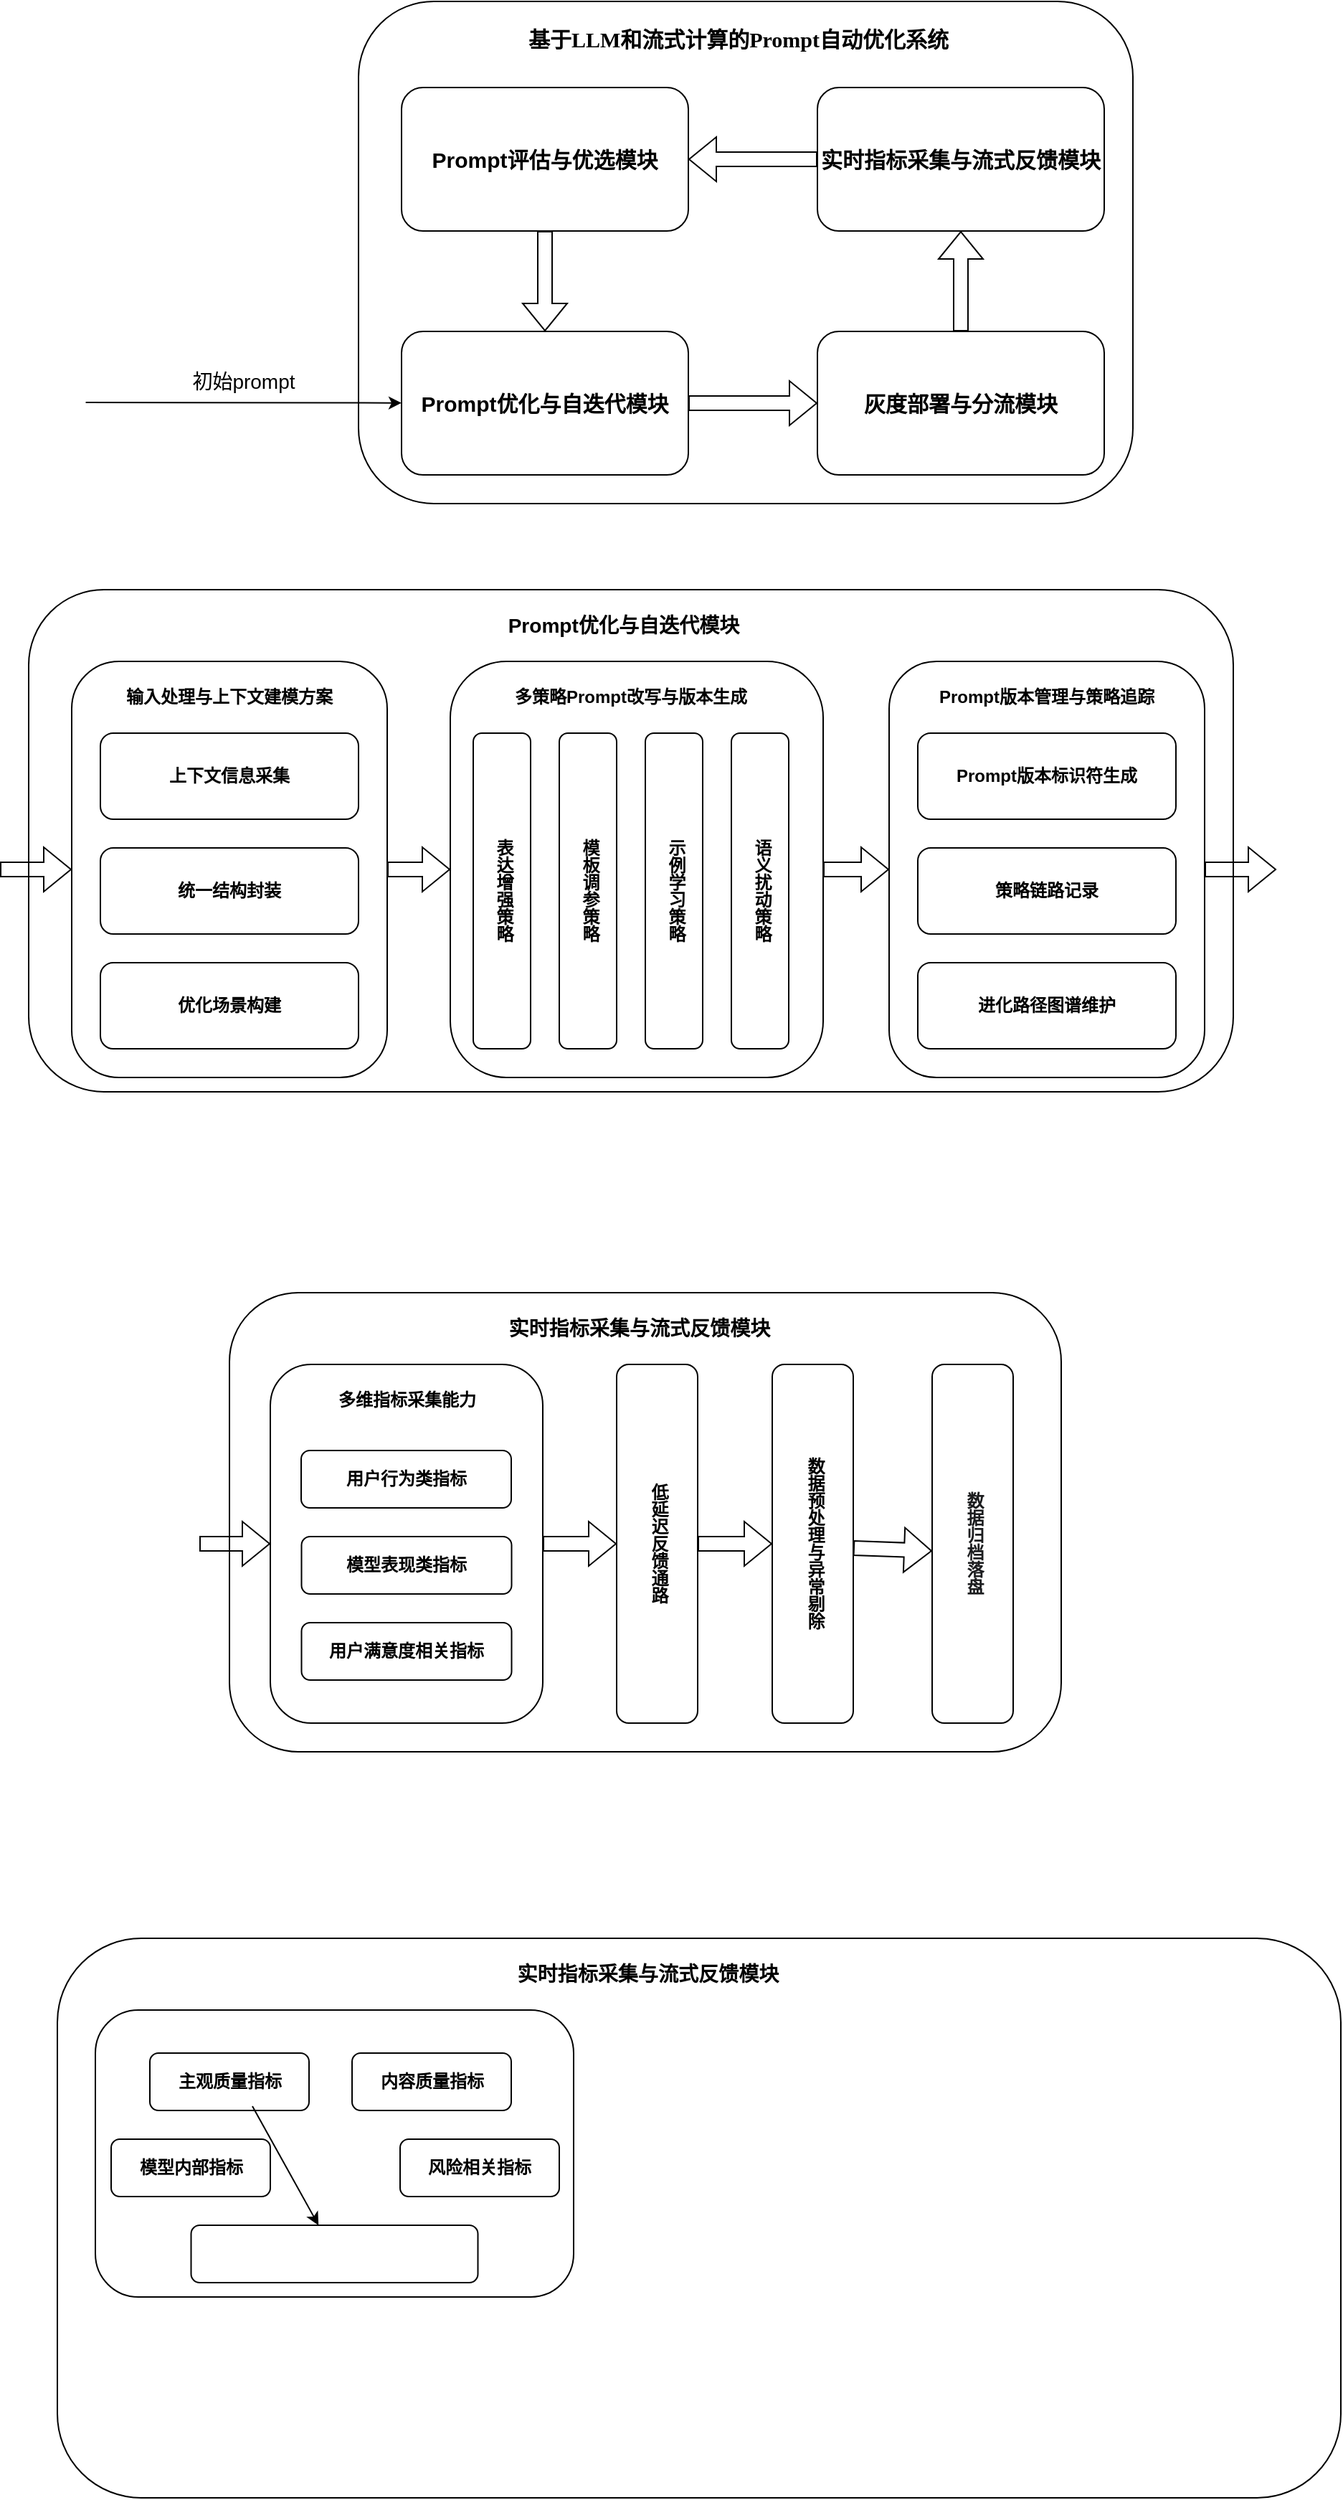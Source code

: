 <mxfile version="26.0.5">
  <diagram name="第 1 页" id="V-xzX1gbO9cOyd7zCRaQ">
    <mxGraphModel dx="2261" dy="785" grid="1" gridSize="10" guides="1" tooltips="1" connect="1" arrows="1" fold="1" page="1" pageScale="1" pageWidth="827" pageHeight="1169" math="0" shadow="0">
      <root>
        <mxCell id="0" />
        <mxCell id="1" parent="0" />
        <mxCell id="MQjwQUd3IJIm_jEPlz7Y-1" value="" style="rounded=1;whiteSpace=wrap;html=1;" vertex="1" parent="1">
          <mxGeometry x="220" y="90" width="540" height="350" as="geometry" />
        </mxCell>
        <mxCell id="MQjwQUd3IJIm_jEPlz7Y-2" value="" style="endArrow=classic;html=1;rounded=0;" edge="1" parent="1" target="MQjwQUd3IJIm_jEPlz7Y-4">
          <mxGeometry width="50" height="50" relative="1" as="geometry">
            <mxPoint x="29.78" y="369.5" as="sourcePoint" />
            <mxPoint x="280" y="369.65" as="targetPoint" />
          </mxGeometry>
        </mxCell>
        <mxCell id="MQjwQUd3IJIm_jEPlz7Y-3" value="&lt;font style=&quot;font-size: 14px;&quot;&gt;初始prompt&lt;/font&gt;" style="text;html=1;align=center;verticalAlign=middle;whiteSpace=wrap;rounded=0;" vertex="1" parent="1">
          <mxGeometry x="100" y="340" width="80" height="30" as="geometry" />
        </mxCell>
        <mxCell id="MQjwQUd3IJIm_jEPlz7Y-4" value="&lt;font style=&quot;font-size: 15px;&quot;&gt;&lt;b&gt;Prompt优化与自迭代模块&lt;/b&gt;&lt;/font&gt;" style="rounded=1;whiteSpace=wrap;html=1;" vertex="1" parent="1">
          <mxGeometry x="250" y="320" width="200" height="100" as="geometry" />
        </mxCell>
        <mxCell id="MQjwQUd3IJIm_jEPlz7Y-5" value="" style="shape=flexArrow;endArrow=classic;html=1;rounded=0;exitX=1;exitY=0.5;exitDx=0;exitDy=0;" edge="1" parent="1" source="MQjwQUd3IJIm_jEPlz7Y-4" target="MQjwQUd3IJIm_jEPlz7Y-6">
          <mxGeometry width="50" height="50" relative="1" as="geometry">
            <mxPoint x="520" y="370" as="sourcePoint" />
            <mxPoint x="570" y="330" as="targetPoint" />
          </mxGeometry>
        </mxCell>
        <mxCell id="MQjwQUd3IJIm_jEPlz7Y-6" value="&lt;font style=&quot;font-size: 15px;&quot;&gt;&lt;b&gt;灰度部署与分流模块&lt;/b&gt;&lt;/font&gt;" style="rounded=1;whiteSpace=wrap;html=1;" vertex="1" parent="1">
          <mxGeometry x="540" y="320" width="200" height="100" as="geometry" />
        </mxCell>
        <mxCell id="MQjwQUd3IJIm_jEPlz7Y-7" value="&lt;font style=&quot;font-size: 15px;&quot;&gt;&lt;b&gt;实时指标采集与流式反馈模块&lt;/b&gt;&lt;/font&gt;" style="rounded=1;whiteSpace=wrap;html=1;" vertex="1" parent="1">
          <mxGeometry x="540" y="150" width="200" height="100" as="geometry" />
        </mxCell>
        <mxCell id="MQjwQUd3IJIm_jEPlz7Y-8" value="&lt;font style=&quot;font-size: 15px;&quot;&gt;&lt;b&gt;Prompt评估与优选模块&lt;/b&gt;&lt;/font&gt;" style="rounded=1;whiteSpace=wrap;html=1;" vertex="1" parent="1">
          <mxGeometry x="250" y="150" width="200" height="100" as="geometry" />
        </mxCell>
        <mxCell id="MQjwQUd3IJIm_jEPlz7Y-9" value="" style="shape=flexArrow;endArrow=classic;html=1;rounded=0;" edge="1" parent="1" source="MQjwQUd3IJIm_jEPlz7Y-6" target="MQjwQUd3IJIm_jEPlz7Y-7">
          <mxGeometry width="50" height="50" relative="1" as="geometry">
            <mxPoint x="460" y="380" as="sourcePoint" />
            <mxPoint x="550" y="380" as="targetPoint" />
          </mxGeometry>
        </mxCell>
        <mxCell id="MQjwQUd3IJIm_jEPlz7Y-10" value="" style="shape=flexArrow;endArrow=classic;html=1;rounded=0;" edge="1" parent="1" source="MQjwQUd3IJIm_jEPlz7Y-7" target="MQjwQUd3IJIm_jEPlz7Y-8">
          <mxGeometry width="50" height="50" relative="1" as="geometry">
            <mxPoint x="650" y="330" as="sourcePoint" />
            <mxPoint x="650" y="260" as="targetPoint" />
          </mxGeometry>
        </mxCell>
        <mxCell id="MQjwQUd3IJIm_jEPlz7Y-11" value="" style="shape=flexArrow;endArrow=classic;html=1;rounded=0;" edge="1" parent="1" source="MQjwQUd3IJIm_jEPlz7Y-8" target="MQjwQUd3IJIm_jEPlz7Y-4">
          <mxGeometry width="50" height="50" relative="1" as="geometry">
            <mxPoint x="420" y="290" as="sourcePoint" />
            <mxPoint x="330" y="290" as="targetPoint" />
          </mxGeometry>
        </mxCell>
        <mxCell id="MQjwQUd3IJIm_jEPlz7Y-12" value="&lt;p style=&quot;margin: 0px; font-variant-numeric: normal; font-variant-east-asian: normal; font-variant-alternates: normal; font-size-adjust: none; font-kerning: auto; font-optical-sizing: auto; font-feature-settings: normal; font-variation-settings: normal; font-variant-position: normal; font-variant-emoji: normal; font-stretch: normal; line-height: normal; font-family: &amp;quot;PingFang SC&amp;quot;; text-align: start;&quot; class=&quot;p1&quot;&gt;&lt;b style=&quot;&quot;&gt;&lt;font style=&quot;font-size: 15px;&quot;&gt;基于LLM和流式计算的Prompt自动优化系统&lt;/font&gt;&lt;/b&gt;&lt;/p&gt;" style="text;html=1;align=center;verticalAlign=middle;whiteSpace=wrap;rounded=0;" vertex="1" parent="1">
          <mxGeometry x="330" y="100" width="310" height="30" as="geometry" />
        </mxCell>
        <mxCell id="MQjwQUd3IJIm_jEPlz7Y-13" value="" style="rounded=1;whiteSpace=wrap;html=1;" vertex="1" parent="1">
          <mxGeometry x="-10" y="500" width="840" height="350" as="geometry" />
        </mxCell>
        <mxCell id="MQjwQUd3IJIm_jEPlz7Y-14" value="" style="rounded=1;whiteSpace=wrap;html=1;" vertex="1" parent="1">
          <mxGeometry x="20" y="550" width="220" height="290" as="geometry" />
        </mxCell>
        <mxCell id="MQjwQUd3IJIm_jEPlz7Y-15" value="" style="rounded=1;whiteSpace=wrap;html=1;" vertex="1" parent="1">
          <mxGeometry x="284" y="550" width="260" height="290" as="geometry" />
        </mxCell>
        <mxCell id="MQjwQUd3IJIm_jEPlz7Y-16" value="" style="rounded=1;whiteSpace=wrap;html=1;" vertex="1" parent="1">
          <mxGeometry x="590" y="550" width="220" height="290" as="geometry" />
        </mxCell>
        <mxCell id="MQjwQUd3IJIm_jEPlz7Y-17" value="&lt;p style=&quot;margin: 0px; font-variant-numeric: normal; font-variant-east-asian: normal; font-variant-alternates: normal; font-size-adjust: none; font-kerning: auto; font-optical-sizing: auto; font-feature-settings: normal; font-variation-settings: normal; font-variant-position: normal; font-variant-emoji: normal; font-stretch: normal; line-height: normal; font-family: &amp;quot;PingFang SC&amp;quot;; text-align: start;&quot; class=&quot;p1&quot;&gt;&lt;span class=&quot;mp-morpho-clipboard-doc-data&quot; data-morpho-doc-data=&quot;{&amp;quot;token&amp;quot;:&amp;quot;eyJhbGciOiJkaXIiLCJlbmMiOiJBMjU2R0NNIiwiYXBwSWQiOjEsInVpZCI6Ik9UTGszSzE0MUIiLCJkb2NJZCI6Iklva3RoRm1QRExmdTJzIn0..PLM695F7OLUKYBq6.pLq-FQjPBczpItmwOh4ZW0uYPRhOBlbCz8YWpCEhhjt7BF-pnjSfnWdu2Fmjc7VXdDRBUoyjT-BpY-ALlnl2OXvZNR3gXWINHDP6lU0rGojfuVU5cC1_3ToAKtlT7ybksPMMETnjsgNX-z2ijbktiFu4n567qZCZvo0vowr3_w3CYDpdbulUg-4RivVGqKluaLaf5slXxZTphLpaeCs-46T8Pw.FYQd-wOyFWTnTlqUN4SDpg&amp;quot;,&amp;quot;appId&amp;quot;:&amp;quot;1&amp;quot;}&quot;&gt;&lt;/span&gt;&lt;/p&gt;&lt;h3 style=&quot;padding-left:0px&quot; data-morpho-block-id=&quot;docyg-ffece481-315d-11f0-9596-6b752d0b3ea1&quot; data-slate-node=&quot;element&quot; data-indent=&quot;0&quot; data-uuid=&quot;4383bc90-315a-11f0-a705-55c83ccfbb2d&quot; data-morpho-type=&quot;heading&quot; class=&quot;mp-heading&quot;&gt;&lt;span data-morpho-text=&quot;Prompt%E4%BC%98%E5%8C%96%E4%B8%8E%E8%87%AA%E8%BF%AD%E4%BB%A3%E6%A8%A1%E5%9D%97&quot;&gt;Prompt优化与自迭代模块&lt;/span&gt;&lt;/h3&gt;" style="text;html=1;align=center;verticalAlign=middle;whiteSpace=wrap;rounded=0;" vertex="1" parent="1">
          <mxGeometry x="250" y="510" width="310" height="30" as="geometry" />
        </mxCell>
        <mxCell id="MQjwQUd3IJIm_jEPlz7Y-18" value="&lt;b style=&quot;background-color: transparent; color: light-dark(rgb(0, 0, 0), rgb(255, 255, 255)); font-weight: bold;&quot;&gt;上下文信息采集&lt;/b&gt;&lt;span class=&quot;mp-morpho-clipboard-doc-data&quot; data-morpho-doc-data=&quot;{&amp;quot;token&amp;quot;:&amp;quot;eyJhbGciOiJkaXIiLCJlbmMiOiJBMjU2R0NNIiwiYXBwSWQiOjEsInVpZCI6Ik9UTGszSzE0MUIiLCJkb2NJZCI6Iklva3RoRm1QRExmdTJzIn0..PLM695F7OLUKYBq6.pLq-FQjPBczpItmwOh4ZW0uYPRhOBlbCz8YWpCEhhjt7BF-pnjSfnWdu2Fmjc7VXdDRBUoyjT-BpY-ALlnl2OXvZNR3gXWINHDP6lU0rGojfuVU5cC1_3ToAKtlT7ybksPMMETnjsgNX-z2ijbktiFu4n567qZCZvo0vowr3_w3CYDpdbulUg-4RivVGqKluaLaf5slXxZTphLpaeCs-46T8Pw.FYQd-wOyFWTnTlqUN4SDpg&amp;quot;,&amp;quot;appId&amp;quot;:&amp;quot;1&amp;quot;}&quot;&gt;&lt;/span&gt;" style="rounded=1;whiteSpace=wrap;html=1;" vertex="1" parent="1">
          <mxGeometry x="40" y="600" width="180" height="60" as="geometry" />
        </mxCell>
        <mxCell id="MQjwQUd3IJIm_jEPlz7Y-19" value="&lt;b style=&quot;background-color: transparent; color: light-dark(rgb(0, 0, 0), rgb(255, 255, 255)); font-weight: bold;&quot;&gt;优化场景构建&lt;/b&gt;&lt;span class=&quot;mp-morpho-clipboard-doc-data&quot; data-morpho-doc-data=&quot;{&amp;quot;token&amp;quot;:&amp;quot;eyJhbGciOiJkaXIiLCJlbmMiOiJBMjU2R0NNIiwiYXBwSWQiOjEsInVpZCI6Ik9UTGszSzE0MUIiLCJkb2NJZCI6Iklva3RoRm1QRExmdTJzIn0..PLM695F7OLUKYBq6.pLq-FQjPBczpItmwOh4ZW0uYPRhOBlbCz8YWpCEhhjt7BF-pnjSfnWdu2Fmjc7VXdDRBUoyjT-BpY-ALlnl2OXvZNR3gXWINHDP6lU0rGojfuVU5cC1_3ToAKtlT7ybksPMMETnjsgNX-z2ijbktiFu4n567qZCZvo0vowr3_w3CYDpdbulUg-4RivVGqKluaLaf5slXxZTphLpaeCs-46T8Pw.FYQd-wOyFWTnTlqUN4SDpg&amp;quot;,&amp;quot;appId&amp;quot;:&amp;quot;1&amp;quot;}&quot;&gt;&lt;/span&gt;" style="rounded=1;whiteSpace=wrap;html=1;" vertex="1" parent="1">
          <mxGeometry x="40" y="760" width="180" height="60" as="geometry" />
        </mxCell>
        <mxCell id="MQjwQUd3IJIm_jEPlz7Y-20" value="&lt;b style=&quot;background-color: transparent; color: light-dark(rgb(0, 0, 0), rgb(255, 255, 255)); font-weight: bold;&quot;&gt;统一结构封装&lt;/b&gt;&lt;span class=&quot;mp-morpho-clipboard-doc-data&quot; data-morpho-doc-data=&quot;{&amp;quot;token&amp;quot;:&amp;quot;eyJhbGciOiJkaXIiLCJlbmMiOiJBMjU2R0NNIiwiYXBwSWQiOjEsInVpZCI6Ik9UTGszSzE0MUIiLCJkb2NJZCI6Iklva3RoRm1QRExmdTJzIn0..PLM695F7OLUKYBq6.pLq-FQjPBczpItmwOh4ZW0uYPRhOBlbCz8YWpCEhhjt7BF-pnjSfnWdu2Fmjc7VXdDRBUoyjT-BpY-ALlnl2OXvZNR3gXWINHDP6lU0rGojfuVU5cC1_3ToAKtlT7ybksPMMETnjsgNX-z2ijbktiFu4n567qZCZvo0vowr3_w3CYDpdbulUg-4RivVGqKluaLaf5slXxZTphLpaeCs-46T8Pw.FYQd-wOyFWTnTlqUN4SDpg&amp;quot;,&amp;quot;appId&amp;quot;:&amp;quot;1&amp;quot;}&quot;&gt;&lt;/span&gt;" style="rounded=1;whiteSpace=wrap;html=1;" vertex="1" parent="1">
          <mxGeometry x="40" y="680" width="180" height="60" as="geometry" />
        </mxCell>
        <mxCell id="MQjwQUd3IJIm_jEPlz7Y-21" value="&lt;b style=&quot;background-color: transparent; color: light-dark(rgb(0, 0, 0), rgb(255, 255, 255)); font-weight: bold;&quot;&gt;表达增强策略&lt;/b&gt;&lt;span data-morpho-doc-data=&quot;{&amp;quot;token&amp;quot;:&amp;quot;eyJhbGciOiJkaXIiLCJlbmMiOiJBMjU2R0NNIiwiYXBwSWQiOjEsInVpZCI6Ik9UTGszSzE0MUIiLCJkb2NJZCI6Iklva3RoRm1QRExmdTJzIn0..PLM695F7OLUKYBq6.pLq-FQjPBczpItmwOh4ZW0uYPRhOBlbCz8YWpCEhhjt7BF-pnjSfnWdu2Fmjc7VXdDRBUoyjT-BpY-ALlnl2OXvZNR3gXWINHDP6lU0rGojfuVU5cC1_3ToAKtlT7ybksPMMETnjsgNX-z2ijbktiFu4n567qZCZvo0vowr3_w3CYDpdbulUg-4RivVGqKluaLaf5slXxZTphLpaeCs-46T8Pw.FYQd-wOyFWTnTlqUN4SDpg&amp;quot;,&amp;quot;appId&amp;quot;:&amp;quot;1&amp;quot;}&quot; class=&quot;mp-morpho-clipboard-doc-data&quot;&gt;&lt;/span&gt;" style="rounded=1;whiteSpace=wrap;html=1;textDirection=vertical-lr;" vertex="1" parent="1">
          <mxGeometry x="300" y="600" width="40" height="220" as="geometry" />
        </mxCell>
        <mxCell id="MQjwQUd3IJIm_jEPlz7Y-22" value="&lt;b style=&quot;background-color: transparent; color: light-dark(rgb(0, 0, 0), rgb(255, 255, 255)); font-weight: bold;&quot;&gt;模板调参策略&lt;/b&gt;&lt;span class=&quot;mp-morpho-clipboard-doc-data&quot; data-morpho-doc-data=&quot;{&amp;quot;token&amp;quot;:&amp;quot;eyJhbGciOiJkaXIiLCJlbmMiOiJBMjU2R0NNIiwiYXBwSWQiOjEsInVpZCI6Ik9UTGszSzE0MUIiLCJkb2NJZCI6Iklva3RoRm1QRExmdTJzIn0..PLM695F7OLUKYBq6.pLq-FQjPBczpItmwOh4ZW0uYPRhOBlbCz8YWpCEhhjt7BF-pnjSfnWdu2Fmjc7VXdDRBUoyjT-BpY-ALlnl2OXvZNR3gXWINHDP6lU0rGojfuVU5cC1_3ToAKtlT7ybksPMMETnjsgNX-z2ijbktiFu4n567qZCZvo0vowr3_w3CYDpdbulUg-4RivVGqKluaLaf5slXxZTphLpaeCs-46T8Pw.FYQd-wOyFWTnTlqUN4SDpg&amp;quot;,&amp;quot;appId&amp;quot;:&amp;quot;1&amp;quot;}&quot;&gt;&lt;/span&gt;" style="rounded=1;whiteSpace=wrap;html=1;textDirection=vertical-lr;" vertex="1" parent="1">
          <mxGeometry x="360" y="600" width="40" height="220" as="geometry" />
        </mxCell>
        <mxCell id="MQjwQUd3IJIm_jEPlz7Y-23" value="&lt;b style=&quot;background-color: transparent; color: light-dark(rgb(0, 0, 0), rgb(255, 255, 255)); font-weight: bold;&quot;&gt;示例学习策略&lt;/b&gt;&lt;span class=&quot;mp-morpho-clipboard-doc-data&quot; data-morpho-doc-data=&quot;{&amp;quot;token&amp;quot;:&amp;quot;eyJhbGciOiJkaXIiLCJlbmMiOiJBMjU2R0NNIiwiYXBwSWQiOjEsInVpZCI6Ik9UTGszSzE0MUIiLCJkb2NJZCI6Iklva3RoRm1QRExmdTJzIn0..PLM695F7OLUKYBq6.pLq-FQjPBczpItmwOh4ZW0uYPRhOBlbCz8YWpCEhhjt7BF-pnjSfnWdu2Fmjc7VXdDRBUoyjT-BpY-ALlnl2OXvZNR3gXWINHDP6lU0rGojfuVU5cC1_3ToAKtlT7ybksPMMETnjsgNX-z2ijbktiFu4n567qZCZvo0vowr3_w3CYDpdbulUg-4RivVGqKluaLaf5slXxZTphLpaeCs-46T8Pw.FYQd-wOyFWTnTlqUN4SDpg&amp;quot;,&amp;quot;appId&amp;quot;:&amp;quot;1&amp;quot;}&quot;&gt;&lt;/span&gt;" style="rounded=1;whiteSpace=wrap;html=1;textDirection=vertical-lr;" vertex="1" parent="1">
          <mxGeometry x="420" y="600" width="40" height="220" as="geometry" />
        </mxCell>
        <mxCell id="MQjwQUd3IJIm_jEPlz7Y-24" value="&lt;b style=&quot;background-color: transparent; color: light-dark(rgb(0, 0, 0), rgb(255, 255, 255)); font-weight: bold;&quot;&gt;语义扰动策略&lt;/b&gt;&lt;span class=&quot;mp-morpho-clipboard-doc-data&quot; data-morpho-doc-data=&quot;{&amp;quot;token&amp;quot;:&amp;quot;eyJhbGciOiJkaXIiLCJlbmMiOiJBMjU2R0NNIiwiYXBwSWQiOjEsInVpZCI6Ik9UTGszSzE0MUIiLCJkb2NJZCI6Iklva3RoRm1QRExmdTJzIn0..PLM695F7OLUKYBq6.pLq-FQjPBczpItmwOh4ZW0uYPRhOBlbCz8YWpCEhhjt7BF-pnjSfnWdu2Fmjc7VXdDRBUoyjT-BpY-ALlnl2OXvZNR3gXWINHDP6lU0rGojfuVU5cC1_3ToAKtlT7ybksPMMETnjsgNX-z2ijbktiFu4n567qZCZvo0vowr3_w3CYDpdbulUg-4RivVGqKluaLaf5slXxZTphLpaeCs-46T8Pw.FYQd-wOyFWTnTlqUN4SDpg&amp;quot;,&amp;quot;appId&amp;quot;:&amp;quot;1&amp;quot;}&quot;&gt;&lt;/span&gt;" style="rounded=1;whiteSpace=wrap;html=1;textDirection=vertical-lr;" vertex="1" parent="1">
          <mxGeometry x="480" y="600" width="40" height="220" as="geometry" />
        </mxCell>
        <mxCell id="MQjwQUd3IJIm_jEPlz7Y-32" value="&lt;b style=&quot;background-color: transparent; color: light-dark(rgb(0, 0, 0), rgb(255, 255, 255)); font-weight: bold;&quot;&gt;Prompt版本标识符生成&lt;/b&gt;&lt;span class=&quot;mp-morpho-clipboard-doc-data&quot; data-morpho-doc-data=&quot;{&amp;quot;token&amp;quot;:&amp;quot;eyJhbGciOiJkaXIiLCJlbmMiOiJBMjU2R0NNIiwiYXBwSWQiOjEsInVpZCI6Ik9UTGszSzE0MUIiLCJkb2NJZCI6Iklva3RoRm1QRExmdTJzIn0..PLM695F7OLUKYBq6.pLq-FQjPBczpItmwOh4ZW0uYPRhOBlbCz8YWpCEhhjt7BF-pnjSfnWdu2Fmjc7VXdDRBUoyjT-BpY-ALlnl2OXvZNR3gXWINHDP6lU0rGojfuVU5cC1_3ToAKtlT7ybksPMMETnjsgNX-z2ijbktiFu4n567qZCZvo0vowr3_w3CYDpdbulUg-4RivVGqKluaLaf5slXxZTphLpaeCs-46T8Pw.FYQd-wOyFWTnTlqUN4SDpg&amp;quot;,&amp;quot;appId&amp;quot;:&amp;quot;1&amp;quot;}&quot;&gt;&lt;/span&gt;" style="rounded=1;whiteSpace=wrap;html=1;" vertex="1" parent="1">
          <mxGeometry x="610" y="600" width="180" height="60" as="geometry" />
        </mxCell>
        <mxCell id="MQjwQUd3IJIm_jEPlz7Y-33" value="&lt;b style=&quot;background-color: transparent; color: light-dark(rgb(0, 0, 0), rgb(255, 255, 255)); font-weight: bold;&quot;&gt;进化路径图谱维护&lt;/b&gt;&lt;span class=&quot;mp-morpho-clipboard-doc-data&quot; data-morpho-doc-data=&quot;{&amp;quot;token&amp;quot;:&amp;quot;eyJhbGciOiJkaXIiLCJlbmMiOiJBMjU2R0NNIiwiYXBwSWQiOjEsInVpZCI6Ik9UTGszSzE0MUIiLCJkb2NJZCI6Iklva3RoRm1QRExmdTJzIn0..PLM695F7OLUKYBq6.pLq-FQjPBczpItmwOh4ZW0uYPRhOBlbCz8YWpCEhhjt7BF-pnjSfnWdu2Fmjc7VXdDRBUoyjT-BpY-ALlnl2OXvZNR3gXWINHDP6lU0rGojfuVU5cC1_3ToAKtlT7ybksPMMETnjsgNX-z2ijbktiFu4n567qZCZvo0vowr3_w3CYDpdbulUg-4RivVGqKluaLaf5slXxZTphLpaeCs-46T8Pw.FYQd-wOyFWTnTlqUN4SDpg&amp;quot;,&amp;quot;appId&amp;quot;:&amp;quot;1&amp;quot;}&quot;&gt;&lt;/span&gt;" style="rounded=1;whiteSpace=wrap;html=1;" vertex="1" parent="1">
          <mxGeometry x="610" y="760" width="180" height="60" as="geometry" />
        </mxCell>
        <mxCell id="MQjwQUd3IJIm_jEPlz7Y-34" value="&lt;b style=&quot;background-color: transparent; color: light-dark(rgb(0, 0, 0), rgb(255, 255, 255)); font-weight: bold;&quot;&gt;策略链路记录&lt;/b&gt;&lt;span class=&quot;mp-morpho-clipboard-doc-data&quot; data-morpho-doc-data=&quot;{&amp;quot;token&amp;quot;:&amp;quot;eyJhbGciOiJkaXIiLCJlbmMiOiJBMjU2R0NNIiwiYXBwSWQiOjEsInVpZCI6Ik9UTGszSzE0MUIiLCJkb2NJZCI6Iklva3RoRm1QRExmdTJzIn0..PLM695F7OLUKYBq6.pLq-FQjPBczpItmwOh4ZW0uYPRhOBlbCz8YWpCEhhjt7BF-pnjSfnWdu2Fmjc7VXdDRBUoyjT-BpY-ALlnl2OXvZNR3gXWINHDP6lU0rGojfuVU5cC1_3ToAKtlT7ybksPMMETnjsgNX-z2ijbktiFu4n567qZCZvo0vowr3_w3CYDpdbulUg-4RivVGqKluaLaf5slXxZTphLpaeCs-46T8Pw.FYQd-wOyFWTnTlqUN4SDpg&amp;quot;,&amp;quot;appId&amp;quot;:&amp;quot;1&amp;quot;}&quot;&gt;&lt;/span&gt;" style="rounded=1;whiteSpace=wrap;html=1;" vertex="1" parent="1">
          <mxGeometry x="610" y="680" width="180" height="60" as="geometry" />
        </mxCell>
        <mxCell id="MQjwQUd3IJIm_jEPlz7Y-35" value="&lt;p style=&quot;margin: 0px; font-variant-numeric: normal; font-variant-east-asian: normal; font-variant-alternates: normal; font-size-adjust: none; font-kerning: auto; font-optical-sizing: auto; font-feature-settings: normal; font-variation-settings: normal; font-variant-position: normal; font-variant-emoji: normal; font-stretch: normal; line-height: normal; font-family: &amp;quot;PingFang SC&amp;quot;; text-align: start;&quot; class=&quot;p1&quot;&gt;&lt;span class=&quot;mp-morpho-clipboard-doc-data&quot; data-morpho-doc-data=&quot;{&amp;quot;token&amp;quot;:&amp;quot;eyJhbGciOiJkaXIiLCJlbmMiOiJBMjU2R0NNIiwiYXBwSWQiOjEsInVpZCI6Ik9UTGszSzE0MUIiLCJkb2NJZCI6Iklva3RoRm1QRExmdTJzIn0..PLM695F7OLUKYBq6.pLq-FQjPBczpItmwOh4ZW0uYPRhOBlbCz8YWpCEhhjt7BF-pnjSfnWdu2Fmjc7VXdDRBUoyjT-BpY-ALlnl2OXvZNR3gXWINHDP6lU0rGojfuVU5cC1_3ToAKtlT7ybksPMMETnjsgNX-z2ijbktiFu4n567qZCZvo0vowr3_w3CYDpdbulUg-4RivVGqKluaLaf5slXxZTphLpaeCs-46T8Pw.FYQd-wOyFWTnTlqUN4SDpg&amp;quot;,&amp;quot;appId&amp;quot;:&amp;quot;1&amp;quot;}&quot;&gt;&lt;/span&gt;&lt;/p&gt;&lt;h3 style=&quot;padding-left:0px&quot; data-morpho-block-id=&quot;docyg-ffece481-315d-11f0-9596-6b752d0b3ea1&quot; data-slate-node=&quot;element&quot; data-indent=&quot;0&quot; data-uuid=&quot;4383bc90-315a-11f0-a705-55c83ccfbb2d&quot; data-morpho-type=&quot;heading&quot; class=&quot;mp-heading&quot;&gt;&lt;span class=&quot;mp-morpho-clipboard-doc-data&quot; data-morpho-doc-data=&quot;{&amp;quot;token&amp;quot;:&amp;quot;eyJhbGciOiJkaXIiLCJlbmMiOiJBMjU2R0NNIiwiYXBwSWQiOjEsInVpZCI6Ik9UTGszSzE0MUIiLCJkb2NJZCI6Iklva3RoRm1QRExmdTJzIn0..PLM695F7OLUKYBq6.pLq-FQjPBczpItmwOh4ZW0uYPRhOBlbCz8YWpCEhhjt7BF-pnjSfnWdu2Fmjc7VXdDRBUoyjT-BpY-ALlnl2OXvZNR3gXWINHDP6lU0rGojfuVU5cC1_3ToAKtlT7ybksPMMETnjsgNX-z2ijbktiFu4n567qZCZvo0vowr3_w3CYDpdbulUg-4RivVGqKluaLaf5slXxZTphLpaeCs-46T8Pw.FYQd-wOyFWTnTlqUN4SDpg&amp;quot;,&amp;quot;appId&amp;quot;:&amp;quot;1&amp;quot;}&quot;&gt;&lt;/span&gt;&lt;/h3&gt;&lt;h4 style=&quot;padding-left:0px&quot; data-morpho-block-id=&quot;docyg-b73758f1-315e-11f0-9596-6b752d0b3ea1&quot; data-slate-node=&quot;element&quot; data-indent=&quot;0&quot; data-uuid=&quot;debeda46-315b-11f0-a705-55c83ccfbb2d&quot; data-morpho-type=&quot;heading&quot; class=&quot;mp-heading&quot;&gt;&lt;span data-morpho-text=&quot;%E8%BE%93%E5%85%A5%E5%A4%84%E7%90%86%E4%B8%8E%E4%B8%8A%E4%B8%8B%E6%96%87%E5%BB%BA%E6%A8%A1%E6%96%B9%E6%A1%88&quot;&gt;输入处理与上下文建模方案&lt;/span&gt;&lt;/h4&gt;" style="text;html=1;align=center;verticalAlign=middle;whiteSpace=wrap;rounded=0;" vertex="1" parent="1">
          <mxGeometry x="-25" y="560" width="310" height="30" as="geometry" />
        </mxCell>
        <mxCell id="MQjwQUd3IJIm_jEPlz7Y-36" value="&lt;p style=&quot;margin: 0px; font-variant-numeric: normal; font-variant-east-asian: normal; font-variant-alternates: normal; font-size-adjust: none; font-kerning: auto; font-optical-sizing: auto; font-feature-settings: normal; font-variation-settings: normal; font-variant-position: normal; font-variant-emoji: normal; font-stretch: normal; line-height: normal; font-family: &amp;quot;PingFang SC&amp;quot;; text-align: start;&quot; class=&quot;p1&quot;&gt;&lt;span class=&quot;mp-morpho-clipboard-doc-data&quot; data-morpho-doc-data=&quot;{&amp;quot;token&amp;quot;:&amp;quot;eyJhbGciOiJkaXIiLCJlbmMiOiJBMjU2R0NNIiwiYXBwSWQiOjEsInVpZCI6Ik9UTGszSzE0MUIiLCJkb2NJZCI6Iklva3RoRm1QRExmdTJzIn0..PLM695F7OLUKYBq6.pLq-FQjPBczpItmwOh4ZW0uYPRhOBlbCz8YWpCEhhjt7BF-pnjSfnWdu2Fmjc7VXdDRBUoyjT-BpY-ALlnl2OXvZNR3gXWINHDP6lU0rGojfuVU5cC1_3ToAKtlT7ybksPMMETnjsgNX-z2ijbktiFu4n567qZCZvo0vowr3_w3CYDpdbulUg-4RivVGqKluaLaf5slXxZTphLpaeCs-46T8Pw.FYQd-wOyFWTnTlqUN4SDpg&amp;quot;,&amp;quot;appId&amp;quot;:&amp;quot;1&amp;quot;}&quot;&gt;&lt;/span&gt;&lt;/p&gt;&lt;h3 style=&quot;padding-left:0px&quot; data-morpho-block-id=&quot;docyg-ffece481-315d-11f0-9596-6b752d0b3ea1&quot; data-slate-node=&quot;element&quot; data-indent=&quot;0&quot; data-uuid=&quot;4383bc90-315a-11f0-a705-55c83ccfbb2d&quot; data-morpho-type=&quot;heading&quot; class=&quot;mp-heading&quot;&gt;&lt;span class=&quot;mp-morpho-clipboard-doc-data&quot; data-morpho-doc-data=&quot;{&amp;quot;token&amp;quot;:&amp;quot;eyJhbGciOiJkaXIiLCJlbmMiOiJBMjU2R0NNIiwiYXBwSWQiOjEsInVpZCI6Ik9UTGszSzE0MUIiLCJkb2NJZCI6Iklva3RoRm1QRExmdTJzIn0..PLM695F7OLUKYBq6.pLq-FQjPBczpItmwOh4ZW0uYPRhOBlbCz8YWpCEhhjt7BF-pnjSfnWdu2Fmjc7VXdDRBUoyjT-BpY-ALlnl2OXvZNR3gXWINHDP6lU0rGojfuVU5cC1_3ToAKtlT7ybksPMMETnjsgNX-z2ijbktiFu4n567qZCZvo0vowr3_w3CYDpdbulUg-4RivVGqKluaLaf5slXxZTphLpaeCs-46T8Pw.FYQd-wOyFWTnTlqUN4SDpg&amp;quot;,&amp;quot;appId&amp;quot;:&amp;quot;1&amp;quot;}&quot;&gt;&lt;/span&gt;&lt;/h3&gt;&lt;h4 style=&quot;padding-left:0px&quot; data-morpho-block-id=&quot;docyg-b73758f1-315e-11f0-9596-6b752d0b3ea1&quot; data-slate-node=&quot;element&quot; data-indent=&quot;0&quot; data-uuid=&quot;debeda46-315b-11f0-a705-55c83ccfbb2d&quot; data-morpho-type=&quot;heading&quot; class=&quot;mp-heading&quot;&gt;&lt;span class=&quot;mp-morpho-clipboard-doc-data&quot; data-morpho-doc-data=&quot;{&amp;quot;token&amp;quot;:&amp;quot;eyJhbGciOiJkaXIiLCJlbmMiOiJBMjU2R0NNIiwiYXBwSWQiOjEsInVpZCI6Ik9UTGszSzE0MUIiLCJkb2NJZCI6Iklva3RoRm1QRExmdTJzIn0..PLM695F7OLUKYBq6.pLq-FQjPBczpItmwOh4ZW0uYPRhOBlbCz8YWpCEhhjt7BF-pnjSfnWdu2Fmjc7VXdDRBUoyjT-BpY-ALlnl2OXvZNR3gXWINHDP6lU0rGojfuVU5cC1_3ToAKtlT7ybksPMMETnjsgNX-z2ijbktiFu4n567qZCZvo0vowr3_w3CYDpdbulUg-4RivVGqKluaLaf5slXxZTphLpaeCs-46T8Pw.FYQd-wOyFWTnTlqUN4SDpg&amp;quot;,&amp;quot;appId&amp;quot;:&amp;quot;1&amp;quot;}&quot;&gt;&lt;/span&gt;&lt;/h4&gt;&lt;h4 style=&quot;padding-left:0px&quot; data-morpho-block-id=&quot;docyg-bf637ae1-315e-11f0-9596-6b752d0b3ea1&quot; data-slate-node=&quot;element&quot; data-indent=&quot;0&quot; data-uuid=&quot;debf0153-315b-11f0-a705-55c83ccfbb2d&quot; data-morpho-type=&quot;heading&quot; class=&quot;mp-heading&quot;&gt;&lt;span data-morpho-text=&quot;%E5%A4%9A%E7%AD%96%E7%95%A5Prompt%E6%94%B9%E5%86%99%E4%B8%8E%E7%89%88%E6%9C%AC%E7%94%9F%E6%88%90&quot;&gt;多策略Prompt改写与版本生成&lt;/span&gt;&lt;/h4&gt;" style="text;html=1;align=center;verticalAlign=middle;whiteSpace=wrap;rounded=0;" vertex="1" parent="1">
          <mxGeometry x="255" y="560" width="310" height="30" as="geometry" />
        </mxCell>
        <mxCell id="MQjwQUd3IJIm_jEPlz7Y-37" value="&lt;p style=&quot;margin: 0px; font-variant-numeric: normal; font-variant-east-asian: normal; font-variant-alternates: normal; font-size-adjust: none; font-kerning: auto; font-optical-sizing: auto; font-feature-settings: normal; font-variation-settings: normal; font-variant-position: normal; font-variant-emoji: normal; font-stretch: normal; line-height: normal; font-family: &amp;quot;PingFang SC&amp;quot;; text-align: start;&quot; class=&quot;p1&quot;&gt;&lt;span class=&quot;mp-morpho-clipboard-doc-data&quot; data-morpho-doc-data=&quot;{&amp;quot;token&amp;quot;:&amp;quot;eyJhbGciOiJkaXIiLCJlbmMiOiJBMjU2R0NNIiwiYXBwSWQiOjEsInVpZCI6Ik9UTGszSzE0MUIiLCJkb2NJZCI6Iklva3RoRm1QRExmdTJzIn0..PLM695F7OLUKYBq6.pLq-FQjPBczpItmwOh4ZW0uYPRhOBlbCz8YWpCEhhjt7BF-pnjSfnWdu2Fmjc7VXdDRBUoyjT-BpY-ALlnl2OXvZNR3gXWINHDP6lU0rGojfuVU5cC1_3ToAKtlT7ybksPMMETnjsgNX-z2ijbktiFu4n567qZCZvo0vowr3_w3CYDpdbulUg-4RivVGqKluaLaf5slXxZTphLpaeCs-46T8Pw.FYQd-wOyFWTnTlqUN4SDpg&amp;quot;,&amp;quot;appId&amp;quot;:&amp;quot;1&amp;quot;}&quot;&gt;&lt;/span&gt;&lt;/p&gt;&lt;h3 style=&quot;padding-left:0px&quot; data-morpho-block-id=&quot;docyg-ffece481-315d-11f0-9596-6b752d0b3ea1&quot; data-slate-node=&quot;element&quot; data-indent=&quot;0&quot; data-uuid=&quot;4383bc90-315a-11f0-a705-55c83ccfbb2d&quot; data-morpho-type=&quot;heading&quot; class=&quot;mp-heading&quot;&gt;&lt;span class=&quot;mp-morpho-clipboard-doc-data&quot; data-morpho-doc-data=&quot;{&amp;quot;token&amp;quot;:&amp;quot;eyJhbGciOiJkaXIiLCJlbmMiOiJBMjU2R0NNIiwiYXBwSWQiOjEsInVpZCI6Ik9UTGszSzE0MUIiLCJkb2NJZCI6Iklva3RoRm1QRExmdTJzIn0..PLM695F7OLUKYBq6.pLq-FQjPBczpItmwOh4ZW0uYPRhOBlbCz8YWpCEhhjt7BF-pnjSfnWdu2Fmjc7VXdDRBUoyjT-BpY-ALlnl2OXvZNR3gXWINHDP6lU0rGojfuVU5cC1_3ToAKtlT7ybksPMMETnjsgNX-z2ijbktiFu4n567qZCZvo0vowr3_w3CYDpdbulUg-4RivVGqKluaLaf5slXxZTphLpaeCs-46T8Pw.FYQd-wOyFWTnTlqUN4SDpg&amp;quot;,&amp;quot;appId&amp;quot;:&amp;quot;1&amp;quot;}&quot;&gt;&lt;/span&gt;&lt;/h3&gt;&lt;h4 style=&quot;padding-left:0px&quot; data-morpho-block-id=&quot;docyg-b73758f1-315e-11f0-9596-6b752d0b3ea1&quot; data-slate-node=&quot;element&quot; data-indent=&quot;0&quot; data-uuid=&quot;debeda46-315b-11f0-a705-55c83ccfbb2d&quot; data-morpho-type=&quot;heading&quot; class=&quot;mp-heading&quot;&gt;&lt;span class=&quot;mp-morpho-clipboard-doc-data&quot; data-morpho-doc-data=&quot;{&amp;quot;token&amp;quot;:&amp;quot;eyJhbGciOiJkaXIiLCJlbmMiOiJBMjU2R0NNIiwiYXBwSWQiOjEsInVpZCI6Ik9UTGszSzE0MUIiLCJkb2NJZCI6Iklva3RoRm1QRExmdTJzIn0..PLM695F7OLUKYBq6.pLq-FQjPBczpItmwOh4ZW0uYPRhOBlbCz8YWpCEhhjt7BF-pnjSfnWdu2Fmjc7VXdDRBUoyjT-BpY-ALlnl2OXvZNR3gXWINHDP6lU0rGojfuVU5cC1_3ToAKtlT7ybksPMMETnjsgNX-z2ijbktiFu4n567qZCZvo0vowr3_w3CYDpdbulUg-4RivVGqKluaLaf5slXxZTphLpaeCs-46T8Pw.FYQd-wOyFWTnTlqUN4SDpg&amp;quot;,&amp;quot;appId&amp;quot;:&amp;quot;1&amp;quot;}&quot;&gt;&lt;/span&gt;&lt;/h4&gt;&lt;h4 style=&quot;padding-left:0px&quot; data-morpho-block-id=&quot;docyg-bf637ae1-315e-11f0-9596-6b752d0b3ea1&quot; data-slate-node=&quot;element&quot; data-indent=&quot;0&quot; data-uuid=&quot;debf0153-315b-11f0-a705-55c83ccfbb2d&quot; data-morpho-type=&quot;heading&quot; class=&quot;mp-heading&quot;&gt;&lt;span class=&quot;mp-morpho-clipboard-doc-data&quot; data-morpho-doc-data=&quot;{&amp;quot;token&amp;quot;:&amp;quot;eyJhbGciOiJkaXIiLCJlbmMiOiJBMjU2R0NNIiwiYXBwSWQiOjEsInVpZCI6Ik9UTGszSzE0MUIiLCJkb2NJZCI6Iklva3RoRm1QRExmdTJzIn0..PLM695F7OLUKYBq6.pLq-FQjPBczpItmwOh4ZW0uYPRhOBlbCz8YWpCEhhjt7BF-pnjSfnWdu2Fmjc7VXdDRBUoyjT-BpY-ALlnl2OXvZNR3gXWINHDP6lU0rGojfuVU5cC1_3ToAKtlT7ybksPMMETnjsgNX-z2ijbktiFu4n567qZCZvo0vowr3_w3CYDpdbulUg-4RivVGqKluaLaf5slXxZTphLpaeCs-46T8Pw.FYQd-wOyFWTnTlqUN4SDpg&amp;quot;,&amp;quot;appId&amp;quot;:&amp;quot;1&amp;quot;}&quot;&gt;&lt;/span&gt;&lt;/h4&gt;&lt;h4 style=&quot;padding-left:0px&quot; data-morpho-block-id=&quot;docyg-c81c2561-315e-11f0-9596-6b752d0b3ea1&quot; data-slate-node=&quot;element&quot; data-indent=&quot;0&quot; data-uuid=&quot;debf2864-315b-11f0-a705-55c83ccfbb2d&quot; data-morpho-type=&quot;heading&quot; class=&quot;mp-heading&quot;&gt;&lt;span data-morpho-text=&quot;Prompt%E7%89%88%E6%9C%AC%E7%AE%A1%E7%90%86%E4%B8%8E%E7%AD%96%E7%95%A5%E8%BF%BD%E8%B8%AA&quot;&gt;Prompt版本管理与策略追踪&lt;/span&gt;&lt;/h4&gt;" style="text;html=1;align=center;verticalAlign=middle;whiteSpace=wrap;rounded=0;" vertex="1" parent="1">
          <mxGeometry x="545" y="560" width="310" height="30" as="geometry" />
        </mxCell>
        <mxCell id="MQjwQUd3IJIm_jEPlz7Y-38" value="" style="shape=flexArrow;endArrow=classic;html=1;rounded=0;entryX=0;entryY=0.5;entryDx=0;entryDy=0;" edge="1" parent="1" target="MQjwQUd3IJIm_jEPlz7Y-14">
          <mxGeometry width="50" height="50" relative="1" as="geometry">
            <mxPoint x="-30" y="695" as="sourcePoint" />
            <mxPoint y="660" as="targetPoint" />
          </mxGeometry>
        </mxCell>
        <mxCell id="MQjwQUd3IJIm_jEPlz7Y-39" value="" style="shape=flexArrow;endArrow=classic;html=1;rounded=0;entryX=0;entryY=0.5;entryDx=0;entryDy=0;exitX=1;exitY=0.5;exitDx=0;exitDy=0;" edge="1" parent="1" source="MQjwQUd3IJIm_jEPlz7Y-14" target="MQjwQUd3IJIm_jEPlz7Y-15">
          <mxGeometry width="50" height="50" relative="1" as="geometry">
            <mxPoint x="-20" y="705" as="sourcePoint" />
            <mxPoint x="50" y="705" as="targetPoint" />
          </mxGeometry>
        </mxCell>
        <mxCell id="MQjwQUd3IJIm_jEPlz7Y-40" value="" style="shape=flexArrow;endArrow=classic;html=1;rounded=0;" edge="1" parent="1" source="MQjwQUd3IJIm_jEPlz7Y-15" target="MQjwQUd3IJIm_jEPlz7Y-16">
          <mxGeometry width="50" height="50" relative="1" as="geometry">
            <mxPoint x="550" y="690" as="sourcePoint" />
            <mxPoint x="594" y="690" as="targetPoint" />
          </mxGeometry>
        </mxCell>
        <mxCell id="MQjwQUd3IJIm_jEPlz7Y-41" value="" style="shape=flexArrow;endArrow=classic;html=1;rounded=0;exitX=1;exitY=0.5;exitDx=0;exitDy=0;" edge="1" parent="1" source="MQjwQUd3IJIm_jEPlz7Y-16">
          <mxGeometry width="50" height="50" relative="1" as="geometry">
            <mxPoint x="840" y="694.5" as="sourcePoint" />
            <mxPoint x="860" y="695" as="targetPoint" />
          </mxGeometry>
        </mxCell>
        <mxCell id="MQjwQUd3IJIm_jEPlz7Y-42" value="" style="rounded=1;whiteSpace=wrap;html=1;" vertex="1" parent="1">
          <mxGeometry x="130" y="990" width="580" height="320" as="geometry" />
        </mxCell>
        <mxCell id="MQjwQUd3IJIm_jEPlz7Y-43" value="" style="rounded=1;whiteSpace=wrap;html=1;" vertex="1" parent="1">
          <mxGeometry x="158.5" y="1040" width="190" height="250" as="geometry" />
        </mxCell>
        <mxCell id="MQjwQUd3IJIm_jEPlz7Y-44" value="&lt;h4 style=&quot;padding-left:0px&quot; data-morpho-block-id=&quot;docyg-1d3e9361-316a-11f0-9596-6b752d0b3ea1&quot; data-slate-node=&quot;element&quot; data-indent=&quot;0&quot; data-uuid=&quot;fb77b9a0-3169-11f0-a705-55c83ccfbb2d&quot; data-morpho-type=&quot;heading&quot; class=&quot;mp-heading&quot;&gt;&lt;b style=&quot;font-weight:bold&quot;&gt;低延迟反馈通路&lt;/b&gt;&lt;/h4&gt;&lt;span class=&quot;mp-morpho-clipboard-doc-data&quot; data-morpho-doc-data=&quot;{&amp;quot;token&amp;quot;:&amp;quot;eyJhbGciOiJkaXIiLCJlbmMiOiJBMjU2R0NNIiwiYXBwSWQiOjEsInVpZCI6Ik9UTGszSzE0MUIiLCJkb2NJZCI6Iklva3RoRm1QRExmdTJzIn0..PLM695F7OLUKYBq6.pLq-FQjPBczpItmwOh4ZW0uYPRhOBlbCz8YWpCEhhjt7BF-pnjSfnWdu2Fmjc7VXdDRBUoyjT-BpY-ALlnl2OXvZNR3gXWINHDP6lU0rGojfuVU5cC1_3ToAKtlT7ybksPMMETnjsgNX-z2ijbktiFu4n567qZCZvo0vowr3_w3CYDpdbulUg-4RivVGqKluaLaf5slXxZTphLpaeCs-46T8Pw.FYQd-wOyFWTnTlqUN4SDpg&amp;quot;,&amp;quot;appId&amp;quot;:&amp;quot;1&amp;quot;}&quot;&gt;&lt;/span&gt;" style="rounded=1;whiteSpace=wrap;html=1;textDirection=vertical-lr;" vertex="1" parent="1">
          <mxGeometry x="400" y="1040" width="56.5" height="250" as="geometry" />
        </mxCell>
        <mxCell id="MQjwQUd3IJIm_jEPlz7Y-46" value="&lt;p style=&quot;margin: 0px; font-variant-numeric: normal; font-variant-east-asian: normal; font-variant-alternates: normal; font-size-adjust: none; font-kerning: auto; font-optical-sizing: auto; font-feature-settings: normal; font-variation-settings: normal; font-variant-position: normal; font-variant-emoji: normal; font-stretch: normal; line-height: normal; font-family: &amp;quot;PingFang SC&amp;quot;; text-align: start;&quot; class=&quot;p1&quot;&gt;&lt;span class=&quot;mp-morpho-clipboard-doc-data&quot; data-morpho-doc-data=&quot;{&amp;quot;token&amp;quot;:&amp;quot;eyJhbGciOiJkaXIiLCJlbmMiOiJBMjU2R0NNIiwiYXBwSWQiOjEsInVpZCI6Ik9UTGszSzE0MUIiLCJkb2NJZCI6Iklva3RoRm1QRExmdTJzIn0..PLM695F7OLUKYBq6.pLq-FQjPBczpItmwOh4ZW0uYPRhOBlbCz8YWpCEhhjt7BF-pnjSfnWdu2Fmjc7VXdDRBUoyjT-BpY-ALlnl2OXvZNR3gXWINHDP6lU0rGojfuVU5cC1_3ToAKtlT7ybksPMMETnjsgNX-z2ijbktiFu4n567qZCZvo0vowr3_w3CYDpdbulUg-4RivVGqKluaLaf5slXxZTphLpaeCs-46T8Pw.FYQd-wOyFWTnTlqUN4SDpg&amp;quot;,&amp;quot;appId&amp;quot;:&amp;quot;1&amp;quot;}&quot;&gt;&lt;/span&gt;&lt;/p&gt;&lt;h3 style=&quot;padding-left:0px&quot; data-morpho-block-id=&quot;docyg-ffece481-315d-11f0-9596-6b752d0b3ea1&quot; data-slate-node=&quot;element&quot; data-indent=&quot;0&quot; data-uuid=&quot;4383bc90-315a-11f0-a705-55c83ccfbb2d&quot; data-morpho-type=&quot;heading&quot; class=&quot;mp-heading&quot;&gt;&lt;span class=&quot;mp-morpho-clipboard-doc-data&quot; data-morpho-doc-data=&quot;{&amp;quot;token&amp;quot;:&amp;quot;eyJhbGciOiJkaXIiLCJlbmMiOiJBMjU2R0NNIiwiYXBwSWQiOjEsInVpZCI6Ik9UTGszSzE0MUIiLCJkb2NJZCI6Iklva3RoRm1QRExmdTJzIn0..PLM695F7OLUKYBq6.pLq-FQjPBczpItmwOh4ZW0uYPRhOBlbCz8YWpCEhhjt7BF-pnjSfnWdu2Fmjc7VXdDRBUoyjT-BpY-ALlnl2OXvZNR3gXWINHDP6lU0rGojfuVU5cC1_3ToAKtlT7ybksPMMETnjsgNX-z2ijbktiFu4n567qZCZvo0vowr3_w3CYDpdbulUg-4RivVGqKluaLaf5slXxZTphLpaeCs-46T8Pw.FYQd-wOyFWTnTlqUN4SDpg&amp;quot;,&amp;quot;appId&amp;quot;:&amp;quot;1&amp;quot;}&quot;&gt;&lt;/span&gt;&lt;/h3&gt;&lt;h3 style=&quot;padding-left:0px&quot; data-morpho-block-id=&quot;docyg-a0ffa141-3169-11f0-9596-6b752d0b3ea1&quot; data-slate-node=&quot;element&quot; data-indent=&quot;0&quot; data-uuid=&quot;da889be8-3161-11f0-a705-55c83ccfbb2d&quot; data-morpho-type=&quot;heading&quot; class=&quot;mp-heading&quot;&gt;&amp;nbsp;实时指标采集与流式反馈模块&lt;/h3&gt;" style="text;html=1;align=center;verticalAlign=middle;whiteSpace=wrap;rounded=0;" vertex="1" parent="1">
          <mxGeometry x="259" y="1000" width="310" height="30" as="geometry" />
        </mxCell>
        <mxCell id="MQjwQUd3IJIm_jEPlz7Y-47" value="&lt;p style=&quot;margin: 0px; font-variant-numeric: normal; font-variant-east-asian: normal; font-variant-alternates: normal; font-size-adjust: none; font-kerning: auto; font-optical-sizing: auto; font-feature-settings: normal; font-variation-settings: normal; font-variant-position: normal; font-variant-emoji: normal; font-stretch: normal; line-height: normal; font-family: &amp;quot;PingFang SC&amp;quot;; text-align: start;&quot; class=&quot;p1&quot;&gt;&lt;span class=&quot;mp-morpho-clipboard-doc-data&quot; data-morpho-doc-data=&quot;{&amp;quot;token&amp;quot;:&amp;quot;eyJhbGciOiJkaXIiLCJlbmMiOiJBMjU2R0NNIiwiYXBwSWQiOjEsInVpZCI6Ik9UTGszSzE0MUIiLCJkb2NJZCI6Iklva3RoRm1QRExmdTJzIn0..PLM695F7OLUKYBq6.pLq-FQjPBczpItmwOh4ZW0uYPRhOBlbCz8YWpCEhhjt7BF-pnjSfnWdu2Fmjc7VXdDRBUoyjT-BpY-ALlnl2OXvZNR3gXWINHDP6lU0rGojfuVU5cC1_3ToAKtlT7ybksPMMETnjsgNX-z2ijbktiFu4n567qZCZvo0vowr3_w3CYDpdbulUg-4RivVGqKluaLaf5slXxZTphLpaeCs-46T8Pw.FYQd-wOyFWTnTlqUN4SDpg&amp;quot;,&amp;quot;appId&amp;quot;:&amp;quot;1&amp;quot;}&quot;&gt;&lt;/span&gt;&lt;/p&gt;&lt;h3 style=&quot;padding-left:0px&quot; data-morpho-block-id=&quot;docyg-ffece481-315d-11f0-9596-6b752d0b3ea1&quot; data-slate-node=&quot;element&quot; data-indent=&quot;0&quot; data-uuid=&quot;4383bc90-315a-11f0-a705-55c83ccfbb2d&quot; data-morpho-type=&quot;heading&quot; class=&quot;mp-heading&quot;&gt;&lt;span class=&quot;mp-morpho-clipboard-doc-data&quot; data-morpho-doc-data=&quot;{&amp;quot;token&amp;quot;:&amp;quot;eyJhbGciOiJkaXIiLCJlbmMiOiJBMjU2R0NNIiwiYXBwSWQiOjEsInVpZCI6Ik9UTGszSzE0MUIiLCJkb2NJZCI6Iklva3RoRm1QRExmdTJzIn0..PLM695F7OLUKYBq6.pLq-FQjPBczpItmwOh4ZW0uYPRhOBlbCz8YWpCEhhjt7BF-pnjSfnWdu2Fmjc7VXdDRBUoyjT-BpY-ALlnl2OXvZNR3gXWINHDP6lU0rGojfuVU5cC1_3ToAKtlT7ybksPMMETnjsgNX-z2ijbktiFu4n567qZCZvo0vowr3_w3CYDpdbulUg-4RivVGqKluaLaf5slXxZTphLpaeCs-46T8Pw.FYQd-wOyFWTnTlqUN4SDpg&amp;quot;,&amp;quot;appId&amp;quot;:&amp;quot;1&amp;quot;}&quot;&gt;&lt;/span&gt;&lt;/h3&gt;&lt;h4 style=&quot;padding-left:0px&quot; data-morpho-block-id=&quot;docyg-b73758f1-315e-11f0-9596-6b752d0b3ea1&quot; data-slate-node=&quot;element&quot; data-indent=&quot;0&quot; data-uuid=&quot;debeda46-315b-11f0-a705-55c83ccfbb2d&quot; data-morpho-type=&quot;heading&quot; class=&quot;mp-heading&quot;&gt;&lt;span class=&quot;mp-morpho-clipboard-doc-data&quot; data-morpho-doc-data=&quot;{&amp;quot;token&amp;quot;:&amp;quot;eyJhbGciOiJkaXIiLCJlbmMiOiJBMjU2R0NNIiwiYXBwSWQiOjEsInVpZCI6Ik9UTGszSzE0MUIiLCJkb2NJZCI6Iklva3RoRm1QRExmdTJzIn0..PLM695F7OLUKYBq6.pLq-FQjPBczpItmwOh4ZW0uYPRhOBlbCz8YWpCEhhjt7BF-pnjSfnWdu2Fmjc7VXdDRBUoyjT-BpY-ALlnl2OXvZNR3gXWINHDP6lU0rGojfuVU5cC1_3ToAKtlT7ybksPMMETnjsgNX-z2ijbktiFu4n567qZCZvo0vowr3_w3CYDpdbulUg-4RivVGqKluaLaf5slXxZTphLpaeCs-46T8Pw.FYQd-wOyFWTnTlqUN4SDpg&amp;quot;,&amp;quot;appId&amp;quot;:&amp;quot;1&amp;quot;}&quot;&gt;&lt;/span&gt;&lt;/h4&gt;&lt;h4 style=&quot;padding-left:0px&quot; data-morpho-block-id=&quot;docyg-ab2ee631-3169-11f0-9596-6b752d0b3ea1&quot; data-slate-node=&quot;element&quot; data-indent=&quot;0&quot; data-uuid=&quot;2fd3b6a0-3164-11f0-a705-55c83ccfbb2d&quot; data-morpho-type=&quot;heading&quot; class=&quot;mp-heading&quot;&gt;&lt;b style=&quot;font-weight:bold&quot;&gt;&lt;span data-morpho-text=&quot;%E5%A4%9A%E7%BB%B4%E6%8C%87%E6%A0%87%E9%87%87%E9%9B%86%E8%83%BD%E5%8A%9B&quot;&gt;多维指标采集能力&lt;/span&gt;&lt;/b&gt;&lt;/h4&gt;" style="text;html=1;align=center;verticalAlign=middle;whiteSpace=wrap;rounded=0;" vertex="1" parent="1">
          <mxGeometry x="98.5" y="1050" width="310" height="30" as="geometry" />
        </mxCell>
        <mxCell id="MQjwQUd3IJIm_jEPlz7Y-48" value="&lt;b style=&quot;background-color: transparent; color: light-dark(rgb(0, 0, 0), rgb(255, 255, 255)); font-weight: bold;&quot;&gt;用户行为类指标&lt;/b&gt;&lt;span class=&quot;mp-morpho-clipboard-doc-data&quot; data-morpho-doc-data=&quot;{&amp;quot;token&amp;quot;:&amp;quot;eyJhbGciOiJkaXIiLCJlbmMiOiJBMjU2R0NNIiwiYXBwSWQiOjEsInVpZCI6Ik9UTGszSzE0MUIiLCJkb2NJZCI6Iklva3RoRm1QRExmdTJzIn0..PLM695F7OLUKYBq6.pLq-FQjPBczpItmwOh4ZW0uYPRhOBlbCz8YWpCEhhjt7BF-pnjSfnWdu2Fmjc7VXdDRBUoyjT-BpY-ALlnl2OXvZNR3gXWINHDP6lU0rGojfuVU5cC1_3ToAKtlT7ybksPMMETnjsgNX-z2ijbktiFu4n567qZCZvo0vowr3_w3CYDpdbulUg-4RivVGqKluaLaf5slXxZTphLpaeCs-46T8Pw.FYQd-wOyFWTnTlqUN4SDpg&amp;quot;,&amp;quot;appId&amp;quot;:&amp;quot;1&amp;quot;}&quot;&gt;&lt;/span&gt;" style="rounded=1;whiteSpace=wrap;html=1;" vertex="1" parent="1">
          <mxGeometry x="180" y="1100" width="146.5" height="40" as="geometry" />
        </mxCell>
        <mxCell id="MQjwQUd3IJIm_jEPlz7Y-49" value="&lt;b style=&quot;background-color: transparent; color: light-dark(rgb(0, 0, 0), rgb(255, 255, 255)); font-weight: bold;&quot;&gt;模型表现类指标&lt;/b&gt;&lt;span class=&quot;mp-morpho-clipboard-doc-data&quot; data-morpho-doc-data=&quot;{&amp;quot;token&amp;quot;:&amp;quot;eyJhbGciOiJkaXIiLCJlbmMiOiJBMjU2R0NNIiwiYXBwSWQiOjEsInVpZCI6Ik9UTGszSzE0MUIiLCJkb2NJZCI6Iklva3RoRm1QRExmdTJzIn0..PLM695F7OLUKYBq6.pLq-FQjPBczpItmwOh4ZW0uYPRhOBlbCz8YWpCEhhjt7BF-pnjSfnWdu2Fmjc7VXdDRBUoyjT-BpY-ALlnl2OXvZNR3gXWINHDP6lU0rGojfuVU5cC1_3ToAKtlT7ybksPMMETnjsgNX-z2ijbktiFu4n567qZCZvo0vowr3_w3CYDpdbulUg-4RivVGqKluaLaf5slXxZTphLpaeCs-46T8Pw.FYQd-wOyFWTnTlqUN4SDpg&amp;quot;,&amp;quot;appId&amp;quot;:&amp;quot;1&amp;quot;}&quot;&gt;&lt;/span&gt;" style="rounded=1;whiteSpace=wrap;html=1;" vertex="1" parent="1">
          <mxGeometry x="180.25" y="1160" width="146.5" height="40" as="geometry" />
        </mxCell>
        <mxCell id="MQjwQUd3IJIm_jEPlz7Y-50" value="&lt;b style=&quot;background-color: transparent; color: light-dark(rgb(0, 0, 0), rgb(255, 255, 255)); font-weight: bold;&quot;&gt;用户满意度相关指标&lt;/b&gt;&lt;span class=&quot;mp-morpho-clipboard-doc-data&quot; data-morpho-doc-data=&quot;{&amp;quot;token&amp;quot;:&amp;quot;eyJhbGciOiJkaXIiLCJlbmMiOiJBMjU2R0NNIiwiYXBwSWQiOjEsInVpZCI6Ik9UTGszSzE0MUIiLCJkb2NJZCI6Iklva3RoRm1QRExmdTJzIn0..PLM695F7OLUKYBq6.pLq-FQjPBczpItmwOh4ZW0uYPRhOBlbCz8YWpCEhhjt7BF-pnjSfnWdu2Fmjc7VXdDRBUoyjT-BpY-ALlnl2OXvZNR3gXWINHDP6lU0rGojfuVU5cC1_3ToAKtlT7ybksPMMETnjsgNX-z2ijbktiFu4n567qZCZvo0vowr3_w3CYDpdbulUg-4RivVGqKluaLaf5slXxZTphLpaeCs-46T8Pw.FYQd-wOyFWTnTlqUN4SDpg&amp;quot;,&amp;quot;appId&amp;quot;:&amp;quot;1&amp;quot;}&quot;&gt;&lt;/span&gt;" style="rounded=1;whiteSpace=wrap;html=1;" vertex="1" parent="1">
          <mxGeometry x="180.25" y="1220" width="146.5" height="40" as="geometry" />
        </mxCell>
        <mxCell id="MQjwQUd3IJIm_jEPlz7Y-53" value="&lt;h4 style=&quot;padding-left:0px&quot; data-morpho-block-id=&quot;docyg-1d3e9361-316a-11f0-9596-6b752d0b3ea1&quot; data-slate-node=&quot;element&quot; data-indent=&quot;0&quot; data-uuid=&quot;fb77b9a0-3169-11f0-a705-55c83ccfbb2d&quot; data-morpho-type=&quot;heading&quot; class=&quot;mp-heading&quot;&gt;&lt;span class=&quot;mp-morpho-clipboard-doc-data&quot; data-morpho-doc-data=&quot;{&amp;quot;token&amp;quot;:&amp;quot;eyJhbGciOiJkaXIiLCJlbmMiOiJBMjU2R0NNIiwiYXBwSWQiOjEsInVpZCI6Ik9UTGszSzE0MUIiLCJkb2NJZCI6Iklva3RoRm1QRExmdTJzIn0..PLM695F7OLUKYBq6.pLq-FQjPBczpItmwOh4ZW0uYPRhOBlbCz8YWpCEhhjt7BF-pnjSfnWdu2Fmjc7VXdDRBUoyjT-BpY-ALlnl2OXvZNR3gXWINHDP6lU0rGojfuVU5cC1_3ToAKtlT7ybksPMMETnjsgNX-z2ijbktiFu4n567qZCZvo0vowr3_w3CYDpdbulUg-4RivVGqKluaLaf5slXxZTphLpaeCs-46T8Pw.FYQd-wOyFWTnTlqUN4SDpg&amp;quot;,&amp;quot;appId&amp;quot;:&amp;quot;1&amp;quot;}&quot;&gt;&lt;/span&gt;&lt;/h4&gt;&lt;h4 style=&quot;padding-left:0px&quot; data-morpho-block-id=&quot;docyg-299dd7b1-316a-11f0-9596-6b752d0b3ea1&quot; data-slate-node=&quot;element&quot; data-indent=&quot;0&quot; data-uuid=&quot;36f371a0-3164-11f0-a705-55c83ccfbb2d&quot; data-morpho-type=&quot;heading&quot; class=&quot;mp-heading&quot;&gt;&lt;b style=&quot;font-weight:bold&quot;&gt;&lt;span data-morpho-text=&quot;%20&quot;&gt;&lt;span style=&quot;color:#1C1D1F&quot; data-raw-font-value=&quot;#1C1D1F&quot;&gt;&lt;span&gt; &lt;/span&gt;&lt;/span&gt;&lt;/span&gt;&lt;/b&gt;&lt;b style=&quot;font-weight:bold&quot;&gt;&lt;span data-morpho-text=&quot;%E6%95%B0%E6%8D%AE%E9%A2%84%E5%A4%84%E7%90%86%E4%B8%8E%E5%BC%82%E5%B8%B8%E5%89%94%E9%99%A4&quot;&gt;数据预处理与异常剔除&lt;/span&gt;&lt;/b&gt;&lt;/h4&gt;&lt;span class=&quot;mp-morpho-clipboard-doc-data&quot; data-morpho-doc-data=&quot;{&amp;quot;token&amp;quot;:&amp;quot;eyJhbGciOiJkaXIiLCJlbmMiOiJBMjU2R0NNIiwiYXBwSWQiOjEsInVpZCI6Ik9UTGszSzE0MUIiLCJkb2NJZCI6Iklva3RoRm1QRExmdTJzIn0..PLM695F7OLUKYBq6.pLq-FQjPBczpItmwOh4ZW0uYPRhOBlbCz8YWpCEhhjt7BF-pnjSfnWdu2Fmjc7VXdDRBUoyjT-BpY-ALlnl2OXvZNR3gXWINHDP6lU0rGojfuVU5cC1_3ToAKtlT7ybksPMMETnjsgNX-z2ijbktiFu4n567qZCZvo0vowr3_w3CYDpdbulUg-4RivVGqKluaLaf5slXxZTphLpaeCs-46T8Pw.FYQd-wOyFWTnTlqUN4SDpg&amp;quot;,&amp;quot;appId&amp;quot;:&amp;quot;1&amp;quot;}&quot;&gt;&lt;/span&gt;" style="rounded=1;whiteSpace=wrap;html=1;textDirection=vertical-lr;" vertex="1" parent="1">
          <mxGeometry x="508.5" y="1040" width="56.5" height="250" as="geometry" />
        </mxCell>
        <mxCell id="MQjwQUd3IJIm_jEPlz7Y-54" value="&lt;h4 style=&quot;padding-left:0px&quot; data-morpho-block-id=&quot;docyg-1d3e9361-316a-11f0-9596-6b752d0b3ea1&quot; data-slate-node=&quot;element&quot; data-indent=&quot;0&quot; data-uuid=&quot;fb77b9a0-3169-11f0-a705-55c83ccfbb2d&quot; data-morpho-type=&quot;heading&quot; class=&quot;mp-heading&quot;&gt;&lt;span class=&quot;mp-morpho-clipboard-doc-data&quot; data-morpho-doc-data=&quot;{&amp;quot;token&amp;quot;:&amp;quot;eyJhbGciOiJkaXIiLCJlbmMiOiJBMjU2R0NNIiwiYXBwSWQiOjEsInVpZCI6Ik9UTGszSzE0MUIiLCJkb2NJZCI6Iklva3RoRm1QRExmdTJzIn0..PLM695F7OLUKYBq6.pLq-FQjPBczpItmwOh4ZW0uYPRhOBlbCz8YWpCEhhjt7BF-pnjSfnWdu2Fmjc7VXdDRBUoyjT-BpY-ALlnl2OXvZNR3gXWINHDP6lU0rGojfuVU5cC1_3ToAKtlT7ybksPMMETnjsgNX-z2ijbktiFu4n567qZCZvo0vowr3_w3CYDpdbulUg-4RivVGqKluaLaf5slXxZTphLpaeCs-46T8Pw.FYQd-wOyFWTnTlqUN4SDpg&amp;quot;,&amp;quot;appId&amp;quot;:&amp;quot;1&amp;quot;}&quot;&gt;&lt;/span&gt;&lt;/h4&gt;&lt;h4 style=&quot;padding-left:0px&quot; data-morpho-block-id=&quot;docyg-3772a501-316a-11f0-9596-6b752d0b3ea1&quot; data-slate-node=&quot;element&quot; data-indent=&quot;0&quot; data-uuid=&quot;3c077e21-3164-11f0-a705-55c83ccfbb2d&quot; data-morpho-type=&quot;heading&quot; class=&quot;mp-heading&quot;&gt;&lt;b style=&quot;font-weight:bold&quot;&gt;&lt;span data-morpho-text=&quot;%E6%95%B0%E6%8D%AE%E5%BD%92%E6%A1%A3%E8%90%BD%E7%9B%98&quot;&gt;&lt;span style=&quot;color:#1C1D1F&quot; data-raw-font-value=&quot;#1C1D1F&quot;&gt;&lt;span&gt;数据归档落盘&lt;/span&gt;&lt;/span&gt;&lt;/span&gt;&lt;/b&gt;&lt;/h4&gt;&lt;span class=&quot;mp-morpho-clipboard-doc-data&quot; data-morpho-doc-data=&quot;{&amp;quot;token&amp;quot;:&amp;quot;eyJhbGciOiJkaXIiLCJlbmMiOiJBMjU2R0NNIiwiYXBwSWQiOjEsInVpZCI6Ik9UTGszSzE0MUIiLCJkb2NJZCI6Iklva3RoRm1QRExmdTJzIn0..PLM695F7OLUKYBq6.pLq-FQjPBczpItmwOh4ZW0uYPRhOBlbCz8YWpCEhhjt7BF-pnjSfnWdu2Fmjc7VXdDRBUoyjT-BpY-ALlnl2OXvZNR3gXWINHDP6lU0rGojfuVU5cC1_3ToAKtlT7ybksPMMETnjsgNX-z2ijbktiFu4n567qZCZvo0vowr3_w3CYDpdbulUg-4RivVGqKluaLaf5slXxZTphLpaeCs-46T8Pw.FYQd-wOyFWTnTlqUN4SDpg&amp;quot;,&amp;quot;appId&amp;quot;:&amp;quot;1&amp;quot;}&quot;&gt;&lt;/span&gt;" style="rounded=1;whiteSpace=wrap;html=1;textDirection=vertical-lr;" vertex="1" parent="1">
          <mxGeometry x="620" y="1040" width="56.5" height="250" as="geometry" />
        </mxCell>
        <mxCell id="MQjwQUd3IJIm_jEPlz7Y-56" value="" style="shape=flexArrow;endArrow=classic;html=1;rounded=0;" edge="1" parent="1" target="MQjwQUd3IJIm_jEPlz7Y-43">
          <mxGeometry width="50" height="50" relative="1" as="geometry">
            <mxPoint x="109" y="1165" as="sourcePoint" />
            <mxPoint x="158.5" y="1160" as="targetPoint" />
          </mxGeometry>
        </mxCell>
        <mxCell id="MQjwQUd3IJIm_jEPlz7Y-58" value="" style="shape=flexArrow;endArrow=classic;html=1;rounded=0;" edge="1" parent="1" source="MQjwQUd3IJIm_jEPlz7Y-43" target="MQjwQUd3IJIm_jEPlz7Y-44">
          <mxGeometry width="50" height="50" relative="1" as="geometry">
            <mxPoint x="348.5" y="1164" as="sourcePoint" />
            <mxPoint x="399" y="1166" as="targetPoint" />
          </mxGeometry>
        </mxCell>
        <mxCell id="MQjwQUd3IJIm_jEPlz7Y-59" value="" style="shape=flexArrow;endArrow=classic;html=1;rounded=0;exitX=1;exitY=0.5;exitDx=0;exitDy=0;" edge="1" parent="1" source="MQjwQUd3IJIm_jEPlz7Y-44" target="MQjwQUd3IJIm_jEPlz7Y-53">
          <mxGeometry width="50" height="50" relative="1" as="geometry">
            <mxPoint x="450" y="1165" as="sourcePoint" />
            <mxPoint x="515.5" y="1169" as="targetPoint" />
          </mxGeometry>
        </mxCell>
        <mxCell id="MQjwQUd3IJIm_jEPlz7Y-60" value="" style="shape=flexArrow;endArrow=classic;html=1;rounded=0;exitX=1;exitY=0.5;exitDx=0;exitDy=0;" edge="1" parent="1">
          <mxGeometry width="50" height="50" relative="1" as="geometry">
            <mxPoint x="565" y="1168" as="sourcePoint" />
            <mxPoint x="620" y="1170" as="targetPoint" />
          </mxGeometry>
        </mxCell>
        <mxCell id="MQjwQUd3IJIm_jEPlz7Y-61" value="" style="rounded=1;whiteSpace=wrap;html=1;" vertex="1" parent="1">
          <mxGeometry x="10" y="1440" width="895" height="390" as="geometry" />
        </mxCell>
        <mxCell id="MQjwQUd3IJIm_jEPlz7Y-62" value="" style="rounded=1;whiteSpace=wrap;html=1;" vertex="1" parent="1">
          <mxGeometry x="36.5" y="1490" width="333.5" height="200" as="geometry" />
        </mxCell>
        <mxCell id="MQjwQUd3IJIm_jEPlz7Y-63" value="&lt;b style=&quot;background-color: transparent; color: light-dark(rgb(0, 0, 0), rgb(255, 255, 255)); font-weight: bold;&quot;&gt;内容质量指标&lt;/b&gt;&lt;span class=&quot;mp-morpho-clipboard-doc-data&quot; data-morpho-doc-data=&quot;{&amp;quot;token&amp;quot;:&amp;quot;eyJhbGciOiJkaXIiLCJlbmMiOiJBMjU2R0NNIiwiYXBwSWQiOjEsInVpZCI6Ik9UTGszSzE0MUIiLCJkb2NJZCI6Iklva3RoRm1QRExmdTJzIn0..PLM695F7OLUKYBq6.pLq-FQjPBczpItmwOh4ZW0uYPRhOBlbCz8YWpCEhhjt7BF-pnjSfnWdu2Fmjc7VXdDRBUoyjT-BpY-ALlnl2OXvZNR3gXWINHDP6lU0rGojfuVU5cC1_3ToAKtlT7ybksPMMETnjsgNX-z2ijbktiFu4n567qZCZvo0vowr3_w3CYDpdbulUg-4RivVGqKluaLaf5slXxZTphLpaeCs-46T8Pw.FYQd-wOyFWTnTlqUN4SDpg&amp;quot;,&amp;quot;appId&amp;quot;:&amp;quot;1&amp;quot;}&quot;&gt;&lt;/span&gt;" style="rounded=1;whiteSpace=wrap;html=1;" vertex="1" parent="1">
          <mxGeometry x="215.5" y="1520" width="111" height="40" as="geometry" />
        </mxCell>
        <mxCell id="MQjwQUd3IJIm_jEPlz7Y-65" value="&lt;b style=&quot;background-color: transparent; color: light-dark(rgb(0, 0, 0), rgb(255, 255, 255)); font-weight: bold;&quot;&gt;主观质量指标&lt;/b&gt;&lt;span class=&quot;mp-morpho-clipboard-doc-data&quot; data-morpho-doc-data=&quot;{&amp;quot;token&amp;quot;:&amp;quot;eyJhbGciOiJkaXIiLCJlbmMiOiJBMjU2R0NNIiwiYXBwSWQiOjEsInVpZCI6Ik9UTGszSzE0MUIiLCJkb2NJZCI6Iklva3RoRm1QRExmdTJzIn0..PLM695F7OLUKYBq6.pLq-FQjPBczpItmwOh4ZW0uYPRhOBlbCz8YWpCEhhjt7BF-pnjSfnWdu2Fmjc7VXdDRBUoyjT-BpY-ALlnl2OXvZNR3gXWINHDP6lU0rGojfuVU5cC1_3ToAKtlT7ybksPMMETnjsgNX-z2ijbktiFu4n567qZCZvo0vowr3_w3CYDpdbulUg-4RivVGqKluaLaf5slXxZTphLpaeCs-46T8Pw.FYQd-wOyFWTnTlqUN4SDpg&amp;quot;,&amp;quot;appId&amp;quot;:&amp;quot;1&amp;quot;}&quot;&gt;&lt;/span&gt;" style="rounded=1;whiteSpace=wrap;html=1;" vertex="1" parent="1">
          <mxGeometry x="74.5" y="1520" width="111" height="40" as="geometry" />
        </mxCell>
        <mxCell id="MQjwQUd3IJIm_jEPlz7Y-66" value="&lt;b style=&quot;background-color: transparent; color: light-dark(rgb(0, 0, 0), rgb(255, 255, 255)); font-weight: bold;&quot;&gt;风险相关指标&lt;/b&gt;&lt;span class=&quot;mp-morpho-clipboard-doc-data&quot; data-morpho-doc-data=&quot;{&amp;quot;token&amp;quot;:&amp;quot;eyJhbGciOiJkaXIiLCJlbmMiOiJBMjU2R0NNIiwiYXBwSWQiOjEsInVpZCI6Ik9UTGszSzE0MUIiLCJkb2NJZCI6Iklva3RoRm1QRExmdTJzIn0..PLM695F7OLUKYBq6.pLq-FQjPBczpItmwOh4ZW0uYPRhOBlbCz8YWpCEhhjt7BF-pnjSfnWdu2Fmjc7VXdDRBUoyjT-BpY-ALlnl2OXvZNR3gXWINHDP6lU0rGojfuVU5cC1_3ToAKtlT7ybksPMMETnjsgNX-z2ijbktiFu4n567qZCZvo0vowr3_w3CYDpdbulUg-4RivVGqKluaLaf5slXxZTphLpaeCs-46T8Pw.FYQd-wOyFWTnTlqUN4SDpg&amp;quot;,&amp;quot;appId&amp;quot;:&amp;quot;1&amp;quot;}&quot;&gt;&lt;/span&gt;" style="rounded=1;whiteSpace=wrap;html=1;" vertex="1" parent="1">
          <mxGeometry x="249" y="1580" width="111" height="40" as="geometry" />
        </mxCell>
        <mxCell id="MQjwQUd3IJIm_jEPlz7Y-67" value="&lt;b style=&quot;background-color: transparent; color: light-dark(rgb(0, 0, 0), rgb(255, 255, 255)); font-weight: bold;&quot;&gt;模型内部指标&lt;/b&gt;&lt;span class=&quot;mp-morpho-clipboard-doc-data&quot; data-morpho-doc-data=&quot;{&amp;quot;token&amp;quot;:&amp;quot;eyJhbGciOiJkaXIiLCJlbmMiOiJBMjU2R0NNIiwiYXBwSWQiOjEsInVpZCI6Ik9UTGszSzE0MUIiLCJkb2NJZCI6Iklva3RoRm1QRExmdTJzIn0..PLM695F7OLUKYBq6.pLq-FQjPBczpItmwOh4ZW0uYPRhOBlbCz8YWpCEhhjt7BF-pnjSfnWdu2Fmjc7VXdDRBUoyjT-BpY-ALlnl2OXvZNR3gXWINHDP6lU0rGojfuVU5cC1_3ToAKtlT7ybksPMMETnjsgNX-z2ijbktiFu4n567qZCZvo0vowr3_w3CYDpdbulUg-4RivVGqKluaLaf5slXxZTphLpaeCs-46T8Pw.FYQd-wOyFWTnTlqUN4SDpg&amp;quot;,&amp;quot;appId&amp;quot;:&amp;quot;1&amp;quot;}&quot;&gt;&lt;/span&gt;" style="rounded=1;whiteSpace=wrap;html=1;" vertex="1" parent="1">
          <mxGeometry x="47.5" y="1580" width="111" height="40" as="geometry" />
        </mxCell>
        <mxCell id="MQjwQUd3IJIm_jEPlz7Y-68" value="" style="rounded=1;whiteSpace=wrap;html=1;" vertex="1" parent="1">
          <mxGeometry x="103.25" y="1640" width="200" height="40" as="geometry" />
        </mxCell>
        <mxCell id="MQjwQUd3IJIm_jEPlz7Y-70" value="&lt;p style=&quot;margin: 0px; font-variant-numeric: normal; font-variant-east-asian: normal; font-variant-alternates: normal; font-size-adjust: none; font-kerning: auto; font-optical-sizing: auto; font-feature-settings: normal; font-variation-settings: normal; font-variant-position: normal; font-variant-emoji: normal; font-stretch: normal; line-height: normal; font-family: &amp;quot;PingFang SC&amp;quot;; text-align: start;&quot; class=&quot;p1&quot;&gt;&lt;span class=&quot;mp-morpho-clipboard-doc-data&quot; data-morpho-doc-data=&quot;{&amp;quot;token&amp;quot;:&amp;quot;eyJhbGciOiJkaXIiLCJlbmMiOiJBMjU2R0NNIiwiYXBwSWQiOjEsInVpZCI6Ik9UTGszSzE0MUIiLCJkb2NJZCI6Iklva3RoRm1QRExmdTJzIn0..PLM695F7OLUKYBq6.pLq-FQjPBczpItmwOh4ZW0uYPRhOBlbCz8YWpCEhhjt7BF-pnjSfnWdu2Fmjc7VXdDRBUoyjT-BpY-ALlnl2OXvZNR3gXWINHDP6lU0rGojfuVU5cC1_3ToAKtlT7ybksPMMETnjsgNX-z2ijbktiFu4n567qZCZvo0vowr3_w3CYDpdbulUg-4RivVGqKluaLaf5slXxZTphLpaeCs-46T8Pw.FYQd-wOyFWTnTlqUN4SDpg&amp;quot;,&amp;quot;appId&amp;quot;:&amp;quot;1&amp;quot;}&quot;&gt;&lt;/span&gt;&lt;/p&gt;&lt;h3 style=&quot;padding-left:0px&quot; data-morpho-block-id=&quot;docyg-ffece481-315d-11f0-9596-6b752d0b3ea1&quot; data-slate-node=&quot;element&quot; data-indent=&quot;0&quot; data-uuid=&quot;4383bc90-315a-11f0-a705-55c83ccfbb2d&quot; data-morpho-type=&quot;heading&quot; class=&quot;mp-heading&quot;&gt;&lt;span class=&quot;mp-morpho-clipboard-doc-data&quot; data-morpho-doc-data=&quot;{&amp;quot;token&amp;quot;:&amp;quot;eyJhbGciOiJkaXIiLCJlbmMiOiJBMjU2R0NNIiwiYXBwSWQiOjEsInVpZCI6Ik9UTGszSzE0MUIiLCJkb2NJZCI6Iklva3RoRm1QRExmdTJzIn0..PLM695F7OLUKYBq6.pLq-FQjPBczpItmwOh4ZW0uYPRhOBlbCz8YWpCEhhjt7BF-pnjSfnWdu2Fmjc7VXdDRBUoyjT-BpY-ALlnl2OXvZNR3gXWINHDP6lU0rGojfuVU5cC1_3ToAKtlT7ybksPMMETnjsgNX-z2ijbktiFu4n567qZCZvo0vowr3_w3CYDpdbulUg-4RivVGqKluaLaf5slXxZTphLpaeCs-46T8Pw.FYQd-wOyFWTnTlqUN4SDpg&amp;quot;,&amp;quot;appId&amp;quot;:&amp;quot;1&amp;quot;}&quot;&gt;&lt;/span&gt;&lt;/h3&gt;&lt;h3 style=&quot;padding-left:0px&quot; data-morpho-block-id=&quot;docyg-a0ffa141-3169-11f0-9596-6b752d0b3ea1&quot; data-slate-node=&quot;element&quot; data-indent=&quot;0&quot; data-uuid=&quot;da889be8-3161-11f0-a705-55c83ccfbb2d&quot; data-morpho-type=&quot;heading&quot; class=&quot;mp-heading&quot;&gt;&amp;nbsp;实时指标采集与流式反馈模块&lt;/h3&gt;" style="text;html=1;align=center;verticalAlign=middle;whiteSpace=wrap;rounded=0;" vertex="1" parent="1">
          <mxGeometry x="265" y="1450" width="310" height="30" as="geometry" />
        </mxCell>
        <mxCell id="MQjwQUd3IJIm_jEPlz7Y-72" value="" style="endArrow=classic;html=1;rounded=0;exitX=0.644;exitY=0.925;exitDx=0;exitDy=0;exitPerimeter=0;" edge="1" parent="1" source="MQjwQUd3IJIm_jEPlz7Y-65" target="MQjwQUd3IJIm_jEPlz7Y-68">
          <mxGeometry width="50" height="50" relative="1" as="geometry">
            <mxPoint x="370" y="1690" as="sourcePoint" />
            <mxPoint x="420" y="1640" as="targetPoint" />
          </mxGeometry>
        </mxCell>
      </root>
    </mxGraphModel>
  </diagram>
</mxfile>
